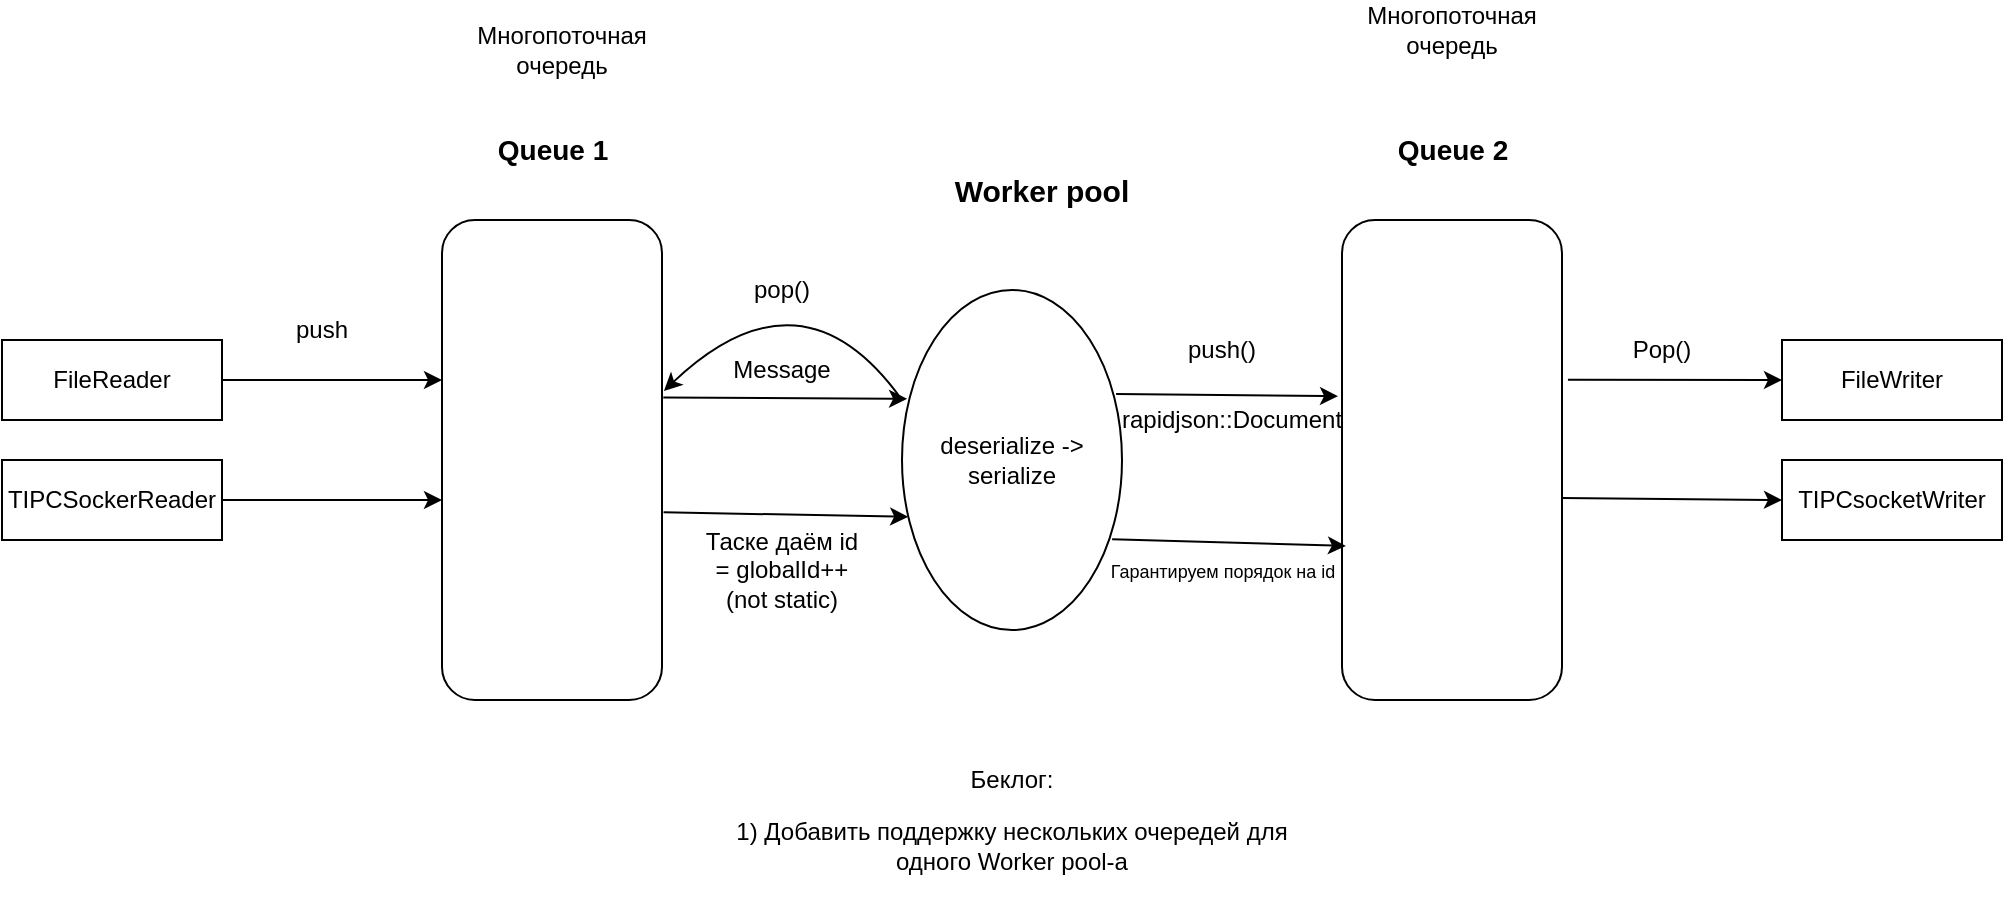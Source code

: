 <mxfile version="24.4.0" type="device">
  <diagram name="Страница — 1" id="sJTfAaLfg8OcWKdtF9Ju">
    <mxGraphModel dx="2032" dy="768" grid="1" gridSize="10" guides="1" tooltips="1" connect="1" arrows="1" fold="1" page="1" pageScale="1" pageWidth="827" pageHeight="1169" math="0" shadow="0">
      <root>
        <mxCell id="0" />
        <mxCell id="1" parent="0" />
        <mxCell id="pINCdj-yJY7YIGaiSedD-1" value="FileReader" style="rounded=0;whiteSpace=wrap;html=1;" vertex="1" parent="1">
          <mxGeometry x="-210" y="190" width="110" height="40" as="geometry" />
        </mxCell>
        <mxCell id="pINCdj-yJY7YIGaiSedD-2" value="" style="rounded=1;whiteSpace=wrap;html=1;" vertex="1" parent="1">
          <mxGeometry x="10" y="130" width="110" height="240" as="geometry" />
        </mxCell>
        <mxCell id="pINCdj-yJY7YIGaiSedD-3" value="TIPCSockerReader" style="rounded=0;whiteSpace=wrap;html=1;" vertex="1" parent="1">
          <mxGeometry x="-210" y="250" width="110" height="40" as="geometry" />
        </mxCell>
        <mxCell id="pINCdj-yJY7YIGaiSedD-4" value="" style="endArrow=classic;html=1;rounded=0;exitX=1;exitY=0.5;exitDx=0;exitDy=0;" edge="1" parent="1" source="pINCdj-yJY7YIGaiSedD-1">
          <mxGeometry width="50" height="50" relative="1" as="geometry">
            <mxPoint x="160" y="320" as="sourcePoint" />
            <mxPoint x="10" y="210" as="targetPoint" />
          </mxGeometry>
        </mxCell>
        <mxCell id="pINCdj-yJY7YIGaiSedD-5" value="" style="endArrow=classic;html=1;rounded=0;exitX=1;exitY=0.5;exitDx=0;exitDy=0;" edge="1" parent="1" source="pINCdj-yJY7YIGaiSedD-3">
          <mxGeometry width="50" height="50" relative="1" as="geometry">
            <mxPoint x="160" y="320" as="sourcePoint" />
            <mxPoint x="10" y="270" as="targetPoint" />
          </mxGeometry>
        </mxCell>
        <mxCell id="pINCdj-yJY7YIGaiSedD-6" value="" style="ellipse;whiteSpace=wrap;html=1;" vertex="1" parent="1">
          <mxGeometry x="240" y="165" width="110" height="170" as="geometry" />
        </mxCell>
        <mxCell id="pINCdj-yJY7YIGaiSedD-7" value="" style="rounded=1;whiteSpace=wrap;html=1;" vertex="1" parent="1">
          <mxGeometry x="460" y="130" width="110" height="240" as="geometry" />
        </mxCell>
        <mxCell id="pINCdj-yJY7YIGaiSedD-8" value="TIPCsocketWriter" style="rounded=0;whiteSpace=wrap;html=1;" vertex="1" parent="1">
          <mxGeometry x="680" y="250" width="110" height="40" as="geometry" />
        </mxCell>
        <mxCell id="pINCdj-yJY7YIGaiSedD-9" value="FileWriter" style="rounded=0;whiteSpace=wrap;html=1;" vertex="1" parent="1">
          <mxGeometry x="680" y="190" width="110" height="40" as="geometry" />
        </mxCell>
        <mxCell id="pINCdj-yJY7YIGaiSedD-10" value="" style="endArrow=classic;html=1;rounded=0;entryX=0;entryY=0.5;entryDx=0;entryDy=0;exitX=1;exitY=0.579;exitDx=0;exitDy=0;exitPerimeter=0;" edge="1" parent="1" source="pINCdj-yJY7YIGaiSedD-7" target="pINCdj-yJY7YIGaiSedD-8">
          <mxGeometry width="50" height="50" relative="1" as="geometry">
            <mxPoint x="220" y="320" as="sourcePoint" />
            <mxPoint x="270" y="270" as="targetPoint" />
          </mxGeometry>
        </mxCell>
        <mxCell id="pINCdj-yJY7YIGaiSedD-11" value="" style="endArrow=classic;html=1;rounded=0;entryX=0;entryY=0.5;entryDx=0;entryDy=0;exitX=1.027;exitY=0.333;exitDx=0;exitDy=0;exitPerimeter=0;" edge="1" parent="1" source="pINCdj-yJY7YIGaiSedD-7" target="pINCdj-yJY7YIGaiSedD-9">
          <mxGeometry width="50" height="50" relative="1" as="geometry">
            <mxPoint x="220" y="320" as="sourcePoint" />
            <mxPoint x="270" y="270" as="targetPoint" />
          </mxGeometry>
        </mxCell>
        <mxCell id="pINCdj-yJY7YIGaiSedD-12" value="Queue 1" style="text;html=1;align=center;verticalAlign=middle;resizable=0;points=[];autosize=1;strokeColor=none;fillColor=none;fontStyle=1;fontSize=14;" vertex="1" parent="1">
          <mxGeometry x="25" y="80" width="80" height="30" as="geometry" />
        </mxCell>
        <mxCell id="pINCdj-yJY7YIGaiSedD-13" value="Queue 2" style="text;html=1;align=center;verticalAlign=middle;resizable=0;points=[];autosize=1;strokeColor=none;fillColor=none;fontSize=14;fontStyle=1" vertex="1" parent="1">
          <mxGeometry x="475" y="80" width="80" height="30" as="geometry" />
        </mxCell>
        <mxCell id="pINCdj-yJY7YIGaiSedD-14" value="&lt;b style=&quot;font-size: 15px;&quot;&gt;Worker pool&lt;/b&gt;" style="text;html=1;align=center;verticalAlign=middle;whiteSpace=wrap;rounded=0;fontSize=15;" vertex="1" parent="1">
          <mxGeometry x="260" y="100" width="100" height="30" as="geometry" />
        </mxCell>
        <mxCell id="pINCdj-yJY7YIGaiSedD-15" value="push" style="text;html=1;align=center;verticalAlign=middle;whiteSpace=wrap;rounded=0;" vertex="1" parent="1">
          <mxGeometry x="-80" y="170" width="60" height="30" as="geometry" />
        </mxCell>
        <mxCell id="pINCdj-yJY7YIGaiSedD-17" value="" style="endArrow=classic;html=1;rounded=0;entryX=-0.018;entryY=0.367;entryDx=0;entryDy=0;entryPerimeter=0;exitX=0.973;exitY=0.306;exitDx=0;exitDy=0;exitPerimeter=0;" edge="1" parent="1" source="pINCdj-yJY7YIGaiSedD-6" target="pINCdj-yJY7YIGaiSedD-7">
          <mxGeometry width="50" height="50" relative="1" as="geometry">
            <mxPoint x="220" y="320" as="sourcePoint" />
            <mxPoint x="270" y="270" as="targetPoint" />
          </mxGeometry>
        </mxCell>
        <mxCell id="pINCdj-yJY7YIGaiSedD-18" value="" style="endArrow=classic;html=1;rounded=0;entryX=0.018;entryY=0.679;entryDx=0;entryDy=0;entryPerimeter=0;exitX=0.955;exitY=0.733;exitDx=0;exitDy=0;exitPerimeter=0;" edge="1" parent="1" source="pINCdj-yJY7YIGaiSedD-6" target="pINCdj-yJY7YIGaiSedD-7">
          <mxGeometry width="50" height="50" relative="1" as="geometry">
            <mxPoint x="220" y="320" as="sourcePoint" />
            <mxPoint x="270" y="270" as="targetPoint" />
          </mxGeometry>
        </mxCell>
        <mxCell id="pINCdj-yJY7YIGaiSedD-19" value="" style="endArrow=classic;html=1;rounded=0;exitX=1.007;exitY=0.609;exitDx=0;exitDy=0;exitPerimeter=0;entryX=0.028;entryY=0.667;entryDx=0;entryDy=0;entryPerimeter=0;" edge="1" parent="1" source="pINCdj-yJY7YIGaiSedD-2" target="pINCdj-yJY7YIGaiSedD-6">
          <mxGeometry width="50" height="50" relative="1" as="geometry">
            <mxPoint x="200" y="350" as="sourcePoint" />
            <mxPoint x="250" y="300" as="targetPoint" />
          </mxGeometry>
        </mxCell>
        <mxCell id="pINCdj-yJY7YIGaiSedD-20" value="" style="endArrow=classic;html=1;rounded=0;exitX=1.006;exitY=0.37;exitDx=0;exitDy=0;exitPerimeter=0;entryX=0.023;entryY=0.32;entryDx=0;entryDy=0;entryPerimeter=0;" edge="1" parent="1" source="pINCdj-yJY7YIGaiSedD-2" target="pINCdj-yJY7YIGaiSedD-6">
          <mxGeometry width="50" height="50" relative="1" as="geometry">
            <mxPoint x="180" y="290" as="sourcePoint" />
            <mxPoint x="230" y="240" as="targetPoint" />
          </mxGeometry>
        </mxCell>
        <mxCell id="pINCdj-yJY7YIGaiSedD-21" value="" style="curved=1;endArrow=classic;html=1;rounded=0;entryX=1.009;entryY=0.356;entryDx=0;entryDy=0;entryPerimeter=0;" edge="1" parent="1" target="pINCdj-yJY7YIGaiSedD-2">
          <mxGeometry width="50" height="50" relative="1" as="geometry">
            <mxPoint x="240" y="220" as="sourcePoint" />
            <mxPoint x="210" y="250" as="targetPoint" />
            <Array as="points">
              <mxPoint x="190" y="150" />
            </Array>
          </mxGeometry>
        </mxCell>
        <mxCell id="pINCdj-yJY7YIGaiSedD-24" value="&lt;span style=&quot;color: rgba(0, 0, 0, 0); font-family: monospace; font-size: 0px; text-align: start; text-wrap: nowrap;&quot;&gt;pus&lt;/span&gt;" style="text;html=1;align=center;verticalAlign=middle;whiteSpace=wrap;rounded=0;" vertex="1" parent="1">
          <mxGeometry x="360" y="180" width="60" height="30" as="geometry" />
        </mxCell>
        <mxCell id="pINCdj-yJY7YIGaiSedD-25" value="push()" style="text;html=1;align=center;verticalAlign=middle;whiteSpace=wrap;rounded=0;" vertex="1" parent="1">
          <mxGeometry x="370" y="180" width="60" height="30" as="geometry" />
        </mxCell>
        <mxCell id="pINCdj-yJY7YIGaiSedD-26" value="pop()" style="text;html=1;align=center;verticalAlign=middle;whiteSpace=wrap;rounded=0;" vertex="1" parent="1">
          <mxGeometry x="150" y="150" width="60" height="30" as="geometry" />
        </mxCell>
        <mxCell id="pINCdj-yJY7YIGaiSedD-27" value="deserialize -&amp;gt; serialize" style="text;html=1;align=center;verticalAlign=middle;whiteSpace=wrap;rounded=0;" vertex="1" parent="1">
          <mxGeometry x="245" y="225" width="100" height="50" as="geometry" />
        </mxCell>
        <mxCell id="pINCdj-yJY7YIGaiSedD-28" value="Таске даём id = globalId++ (not static)" style="text;html=1;align=center;verticalAlign=middle;whiteSpace=wrap;rounded=0;" vertex="1" parent="1">
          <mxGeometry x="140" y="300" width="80" height="10" as="geometry" />
        </mxCell>
        <mxCell id="pINCdj-yJY7YIGaiSedD-30" value="&lt;font style=&quot;font-size: 9px;&quot;&gt;Гарантируем порядок на id&lt;/font&gt;" style="text;html=1;align=center;verticalAlign=middle;resizable=0;points=[];autosize=1;strokeColor=none;fillColor=none;" vertex="1" parent="1">
          <mxGeometry x="330" y="290" width="140" height="30" as="geometry" />
        </mxCell>
        <mxCell id="pINCdj-yJY7YIGaiSedD-31" value="Многопоточная очередь" style="text;html=1;align=center;verticalAlign=middle;whiteSpace=wrap;rounded=0;" vertex="1" parent="1">
          <mxGeometry x="20" y="30" width="100" height="30" as="geometry" />
        </mxCell>
        <mxCell id="pINCdj-yJY7YIGaiSedD-32" value="Многопоточная очередь" style="text;html=1;align=center;verticalAlign=middle;whiteSpace=wrap;rounded=0;" vertex="1" parent="1">
          <mxGeometry x="465" y="20" width="100" height="30" as="geometry" />
        </mxCell>
        <mxCell id="pINCdj-yJY7YIGaiSedD-33" value="Pop()" style="text;html=1;align=center;verticalAlign=middle;whiteSpace=wrap;rounded=0;" vertex="1" parent="1">
          <mxGeometry x="590" y="180" width="60" height="30" as="geometry" />
        </mxCell>
        <mxCell id="pINCdj-yJY7YIGaiSedD-34" value="&lt;p&gt;Беклог:&lt;/p&gt;&lt;p&gt;1&lt;span style=&quot;background-color: initial;&quot;&gt;) Добавить поддержку нескольких очередей для одного Worker pool-а&lt;/span&gt;&lt;/p&gt;" style="text;html=1;align=center;verticalAlign=middle;whiteSpace=wrap;rounded=0;" vertex="1" parent="1">
          <mxGeometry x="145" y="400" width="300" height="60" as="geometry" />
        </mxCell>
        <mxCell id="pINCdj-yJY7YIGaiSedD-35" value="Message" style="text;html=1;align=center;verticalAlign=middle;whiteSpace=wrap;rounded=0;" vertex="1" parent="1">
          <mxGeometry x="165" y="200" width="30" height="10" as="geometry" />
        </mxCell>
        <mxCell id="pINCdj-yJY7YIGaiSedD-37" value="rapidjson::Document" style="text;html=1;align=center;verticalAlign=middle;whiteSpace=wrap;rounded=0;" vertex="1" parent="1">
          <mxGeometry x="390" y="225" width="30" height="10" as="geometry" />
        </mxCell>
      </root>
    </mxGraphModel>
  </diagram>
</mxfile>
